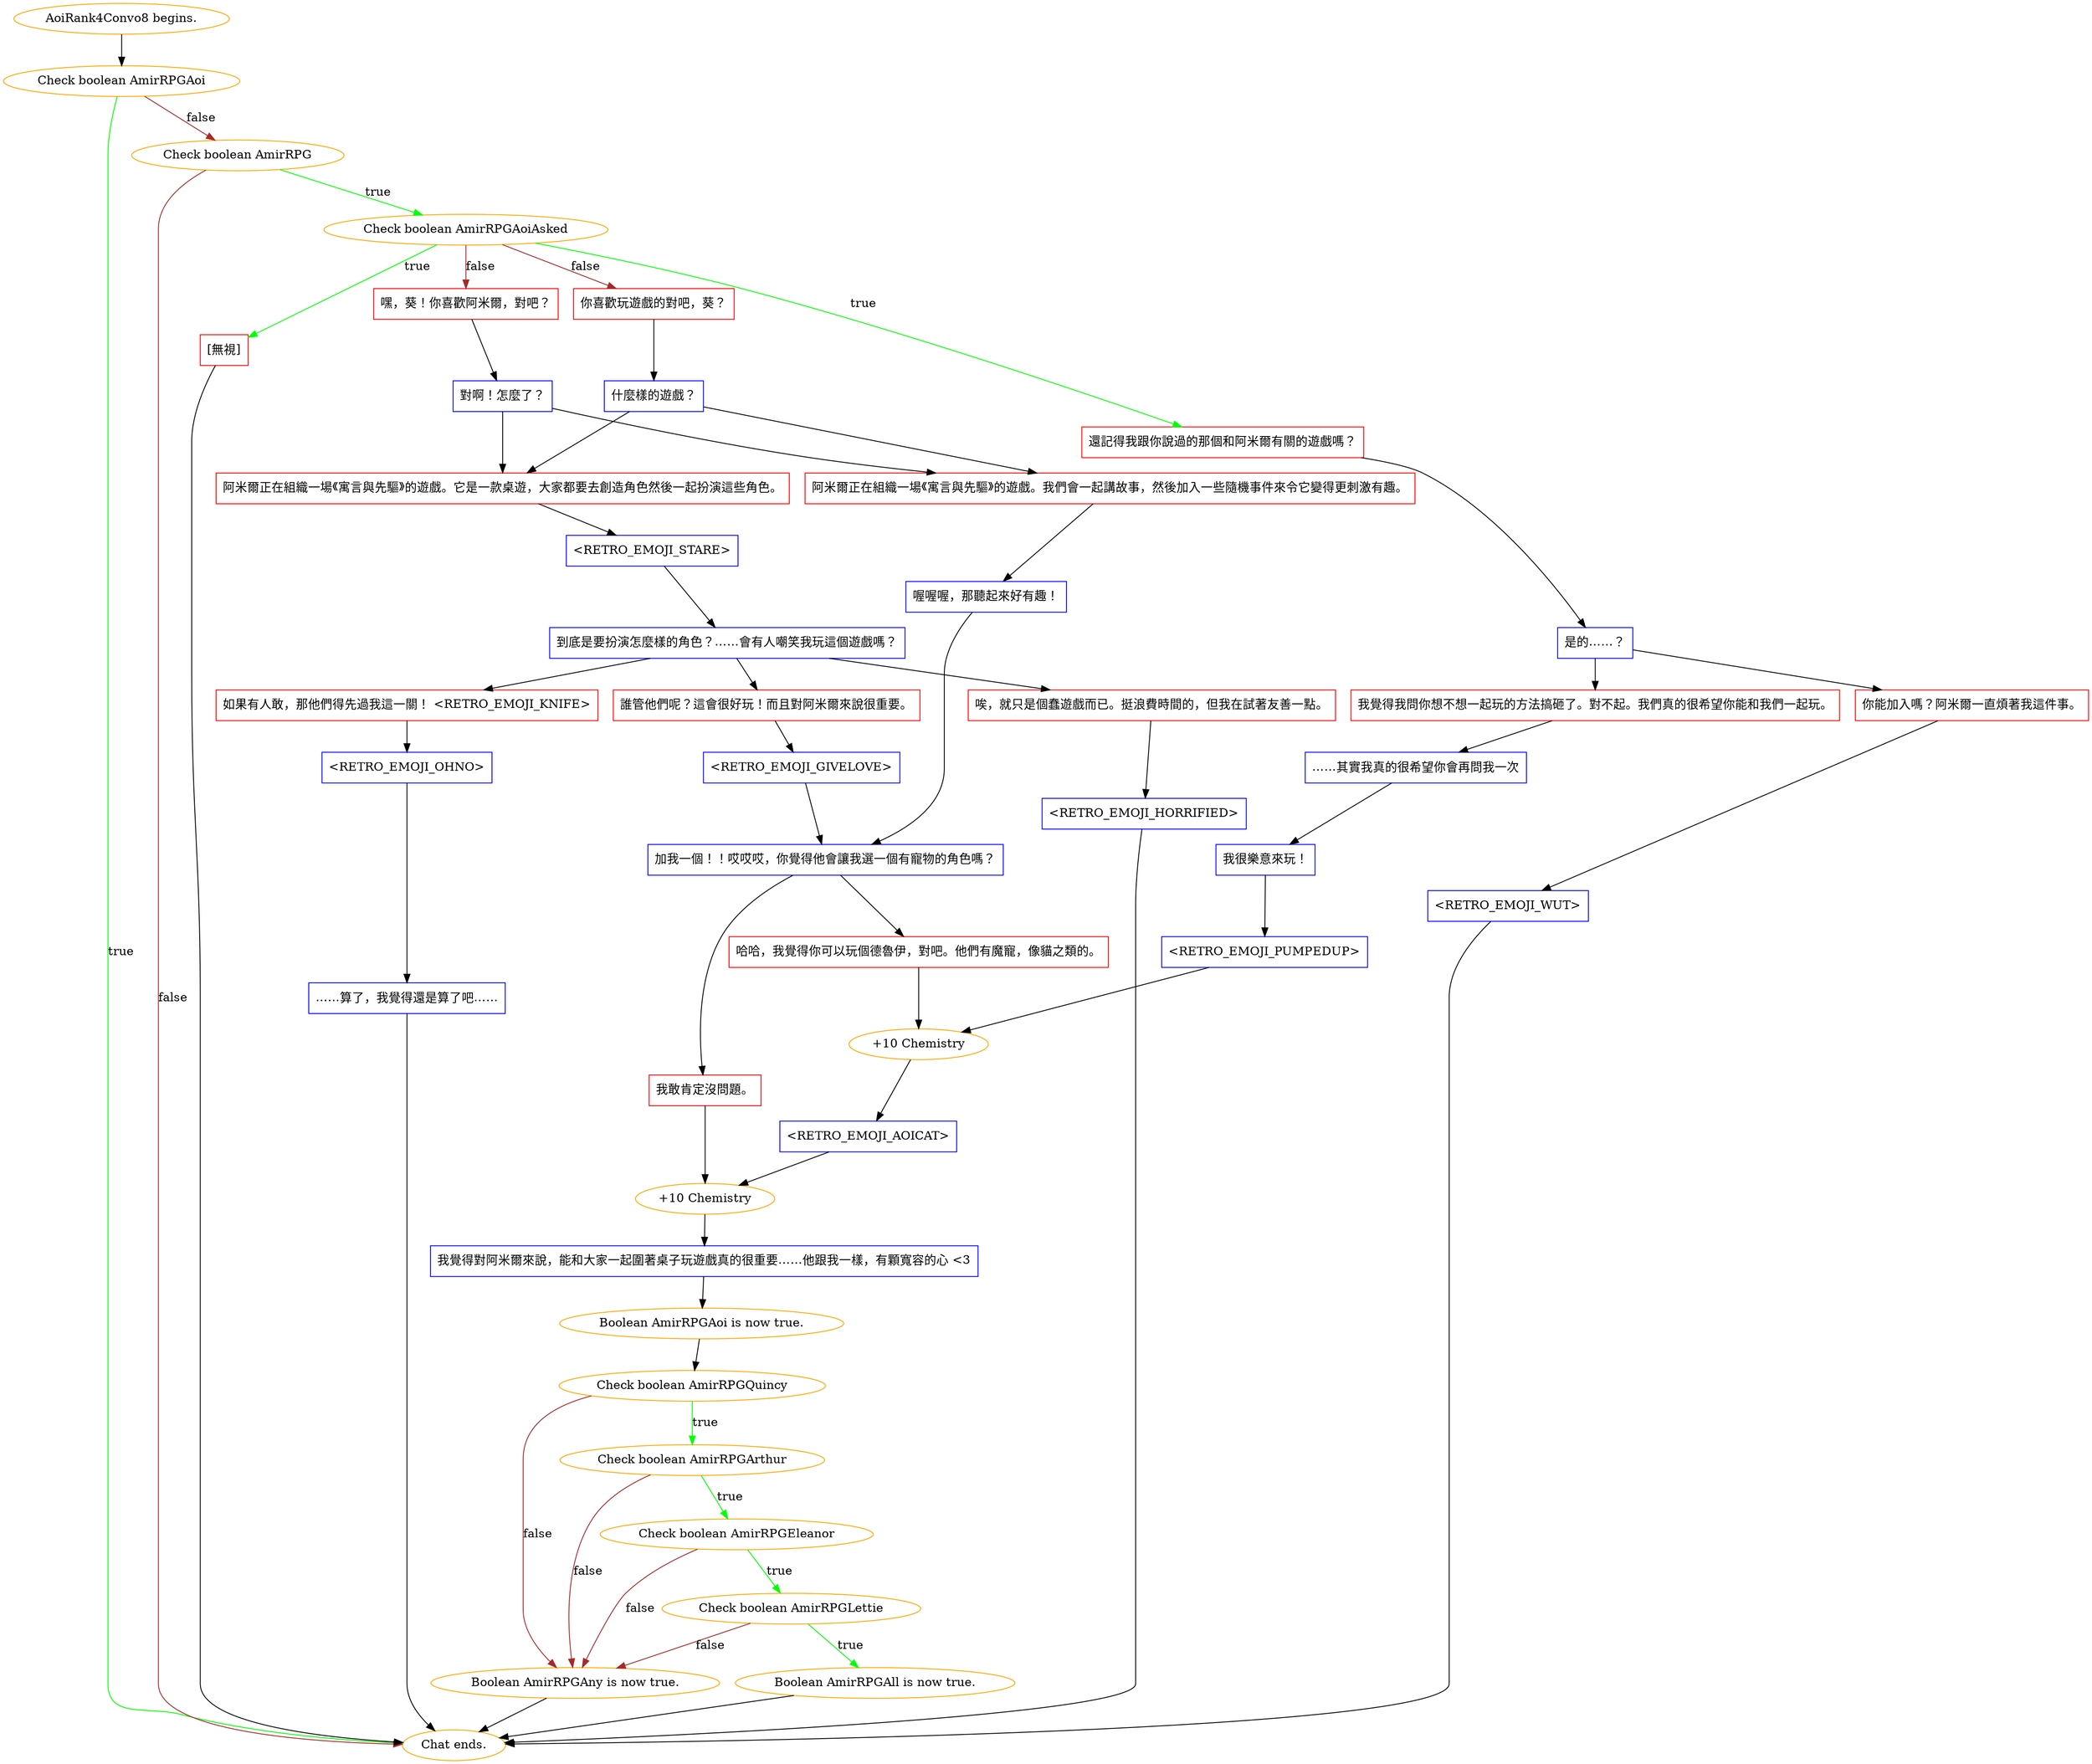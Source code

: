 digraph {
	"AoiRank4Convo8 begins." [color=orange];
		"AoiRank4Convo8 begins." -> j898937519;
	j898937519 [label="Check boolean AmirRPGAoi",color=orange];
		j898937519 -> "Chat ends." [label=true,color=green];
		j898937519 -> j3050584205 [label=false,color=brown];
	"Chat ends." [color=orange];
	j3050584205 [label="Check boolean AmirRPG",color=orange];
		j3050584205 -> j3798034211 [label=true,color=green];
		j3050584205 -> "Chat ends." [label=false,color=brown];
	j3798034211 [label="Check boolean AmirRPGAoiAsked",color=orange];
		j3798034211 -> j1754388494 [label=true,color=green];
		j3798034211 -> j3102889003 [label=true,color=green];
		j3798034211 -> j3673268085 [label=false,color=brown];
		j3798034211 -> j792553266 [label=false,color=brown];
	j1754388494 [label="還記得我跟你說過的那個和阿米爾有關的遊戲嗎？",shape=box,color=red];
		j1754388494 -> j2618088788;
	j3102889003 [label="[無視]",shape=box,color=red];
		j3102889003 -> "Chat ends.";
	j3673268085 [label="嘿，葵！你喜歡阿米爾，對吧？",shape=box,color=red];
		j3673268085 -> j3325474093;
	j792553266 [label="你喜歡玩遊戲的對吧，葵？",shape=box,color=red];
		j792553266 -> j1915471656;
	j2618088788 [label="是的……？",shape=box,color=blue];
		j2618088788 -> j2216725545;
		j2618088788 -> j804771196;
	j3325474093 [label="對啊！怎麼了？",shape=box,color=blue];
		j3325474093 -> j809324720;
		j3325474093 -> j3626808672;
	j1915471656 [label="什麼樣的遊戲？",shape=box,color=blue];
		j1915471656 -> j809324720;
		j1915471656 -> j3626808672;
	j2216725545 [label="我覺得我問你想不想一起玩的方法搞砸了。對不起。我們真的很希望你能和我們一起玩。",shape=box,color=red];
		j2216725545 -> j4226074663;
	j804771196 [label="你能加入嗎？阿米爾一直煩著我這件事。",shape=box,color=red];
		j804771196 -> j3957335874;
	j809324720 [label="阿米爾正在組織一場《寓言與先驅》的遊戲。它是一款桌遊，大家都要去創造角色然後一起扮演這些角色。",shape=box,color=red];
		j809324720 -> j2945906683;
	j3626808672 [label="阿米爾正在組織一場《寓言與先驅》的遊戲。我們會一起講故事，然後加入一些隨機事件來令它變得更刺激有趣。",shape=box,color=red];
		j3626808672 -> j3385422973;
	j4226074663 [label="……其實我真的很希望你會再問我一次",shape=box,color=blue];
		j4226074663 -> j2967884900;
	j3957335874 [label="<RETRO_EMOJI_WUT>",shape=box,color=blue];
		j3957335874 -> "Chat ends.";
	j2945906683 [label="<RETRO_EMOJI_STARE>",shape=box,color=blue];
		j2945906683 -> j4022433575;
	j3385422973 [label="喔喔喔，那聽起來好有趣！",shape=box,color=blue];
		j3385422973 -> j2059068331;
	j2967884900 [label="我很樂意來玩！",shape=box,color=blue];
		j2967884900 -> j1088057059;
	j4022433575 [label="到底是要扮演怎麼樣的角色？……會有人嘲笑我玩這個遊戲嗎？",shape=box,color=blue];
		j4022433575 -> j4186690789;
		j4022433575 -> j1180812381;
		j4022433575 -> j2966142450;
	j2059068331 [label="加我一個！！哎哎哎，你覺得他會讓我選一個有寵物的角色嗎？",shape=box,color=blue];
		j2059068331 -> j1139485711;
		j2059068331 -> j2001122506;
	j1088057059 [label="<RETRO_EMOJI_PUMPEDUP>",shape=box,color=blue];
		j1088057059 -> j589477049;
	j4186690789 [label="唉，就只是個蠢遊戲而已。挺浪費時間的，但我在試著友善一點。",shape=box,color=red];
		j4186690789 -> j1160114699;
	j1180812381 [label="如果有人敢，那他們得先過我這一關！ <RETRO_EMOJI_KNIFE>",shape=box,color=red];
		j1180812381 -> j184137314;
	j2966142450 [label="誰管他們呢？這會很好玩！而且對阿米爾來說很重要。",shape=box,color=red];
		j2966142450 -> j4041851130;
	j1139485711 [label="哈哈，我覺得你可以玩個德魯伊，對吧。他們有魔寵，像貓之類的。",shape=box,color=red];
		j1139485711 -> j589477049;
	j2001122506 [label="我敢肯定沒問題。",shape=box,color=red];
		j2001122506 -> j3803645372;
	j589477049 [label="+10 Chemistry",color=orange];
		j589477049 -> j1599325042;
	j1160114699 [label="<RETRO_EMOJI_HORRIFIED>",shape=box,color=blue];
		j1160114699 -> "Chat ends.";
	j184137314 [label="<RETRO_EMOJI_OHNO>",shape=box,color=blue];
		j184137314 -> j240918045;
	j4041851130 [label="<RETRO_EMOJI_GIVELOVE>",shape=box,color=blue];
		j4041851130 -> j2059068331;
	j3803645372 [label="+10 Chemistry",color=orange];
		j3803645372 -> j2055796678;
	j1599325042 [label="<RETRO_EMOJI_AOICAT>",shape=box,color=blue];
		j1599325042 -> j3803645372;
	j240918045 [label="……算了，我覺得還是算了吧……",shape=box,color=blue];
		j240918045 -> "Chat ends.";
	j2055796678 [label="我覺得對阿米爾來說，能和大家一起圍著桌子玩遊戲真的很重要……他跟我一樣，有顆寬容的心 <3",shape=box,color=blue];
		j2055796678 -> j2166522801;
	j2166522801 [label="Boolean AmirRPGAoi is now true.",color=orange];
		j2166522801 -> j1687186872;
	j1687186872 [label="Check boolean AmirRPGQuincy",color=orange];
		j1687186872 -> j2937353572 [label=true,color=green];
		j1687186872 -> j1992773596 [label=false,color=brown];
	j2937353572 [label="Check boolean AmirRPGArthur",color=orange];
		j2937353572 -> j1760217149 [label=true,color=green];
		j2937353572 -> j1992773596 [label=false,color=brown];
	j1992773596 [label="Boolean AmirRPGAny is now true.",color=orange];
		j1992773596 -> "Chat ends.";
	j1760217149 [label="Check boolean AmirRPGEleanor",color=orange];
		j1760217149 -> j2625085541 [label=true,color=green];
		j1760217149 -> j1992773596 [label=false,color=brown];
	j2625085541 [label="Check boolean AmirRPGLettie",color=orange];
		j2625085541 -> j2677000302 [label=true,color=green];
		j2625085541 -> j1992773596 [label=false,color=brown];
	j2677000302 [label="Boolean AmirRPGAll is now true.",color=orange];
		j2677000302 -> "Chat ends.";
}